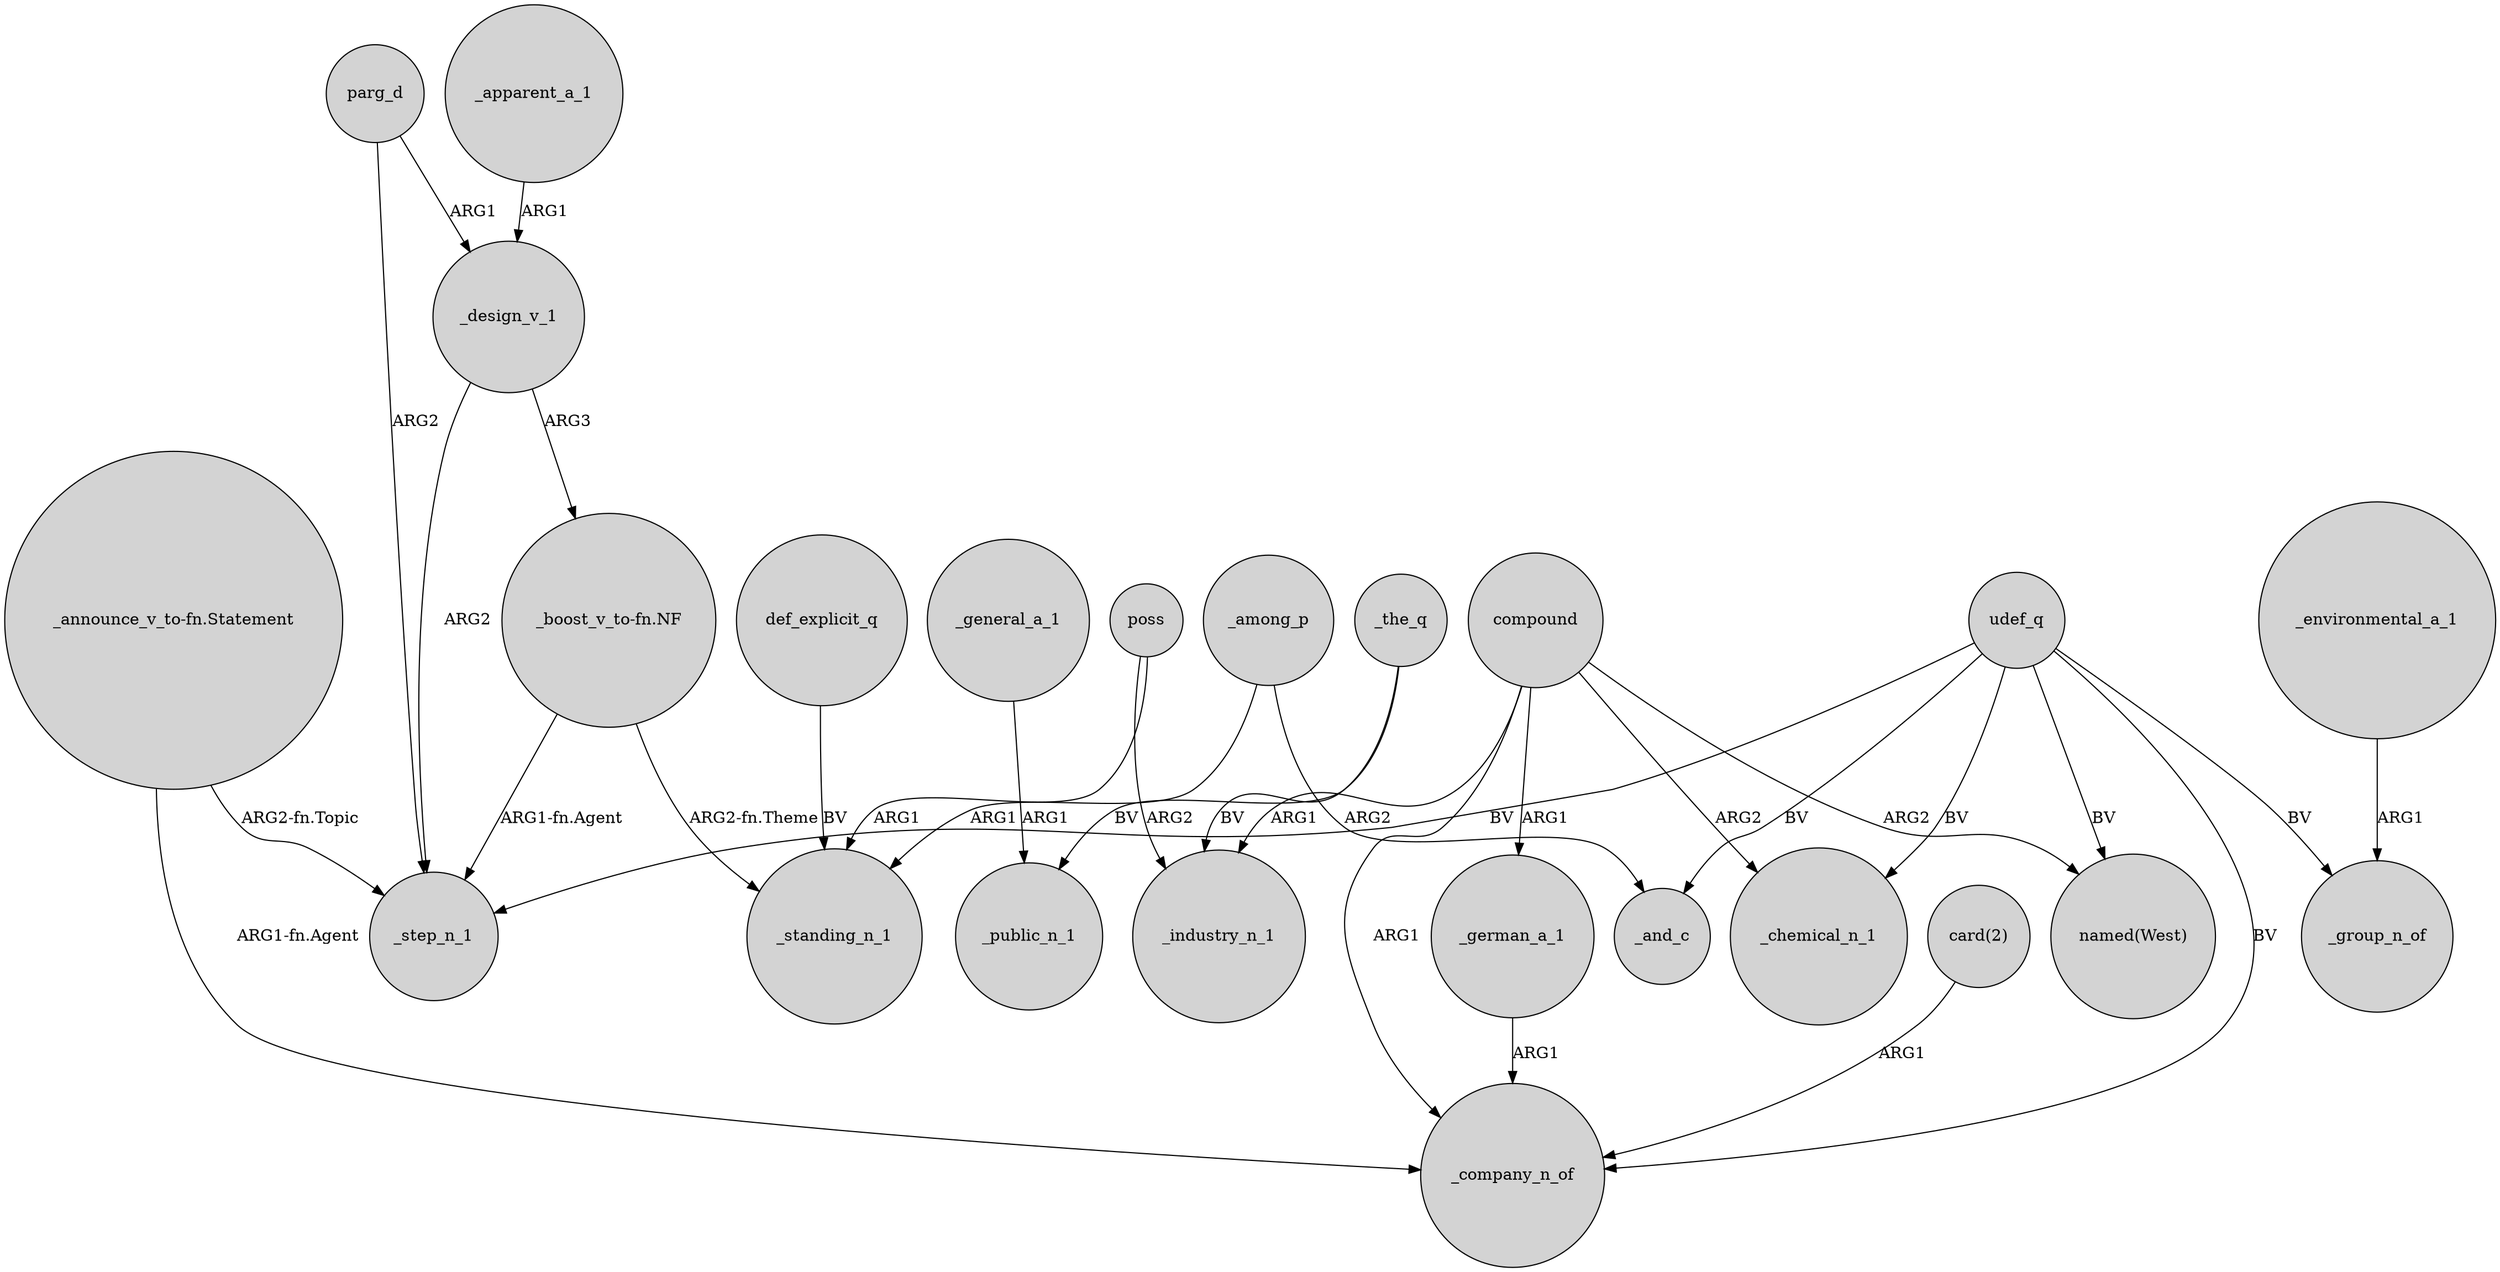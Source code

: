 digraph {
	node [shape=circle style=filled]
	compound -> "named(West)" [label=ARG2]
	"_boost_v_to-fn.NF" -> _step_n_1 [label="ARG1-fn.Agent"]
	"_announce_v_to-fn.Statement" -> _step_n_1 [label="ARG2-fn.Topic"]
	_environmental_a_1 -> _group_n_of [label=ARG1]
	poss -> _industry_n_1 [label=ARG2]
	compound -> _industry_n_1 [label=ARG1]
	_among_p -> _standing_n_1 [label=ARG1]
	_the_q -> _industry_n_1 [label=BV]
	_design_v_1 -> _step_n_1 [label=ARG2]
	compound -> _chemical_n_1 [label=ARG2]
	udef_q -> _step_n_1 [label=BV]
	_design_v_1 -> "_boost_v_to-fn.NF" [label=ARG3]
	compound -> _company_n_of [label=ARG1]
	_the_q -> _public_n_1 [label=BV]
	_apparent_a_1 -> _design_v_1 [label=ARG1]
	parg_d -> _step_n_1 [label=ARG2]
	def_explicit_q -> _standing_n_1 [label=BV]
	udef_q -> "named(West)" [label=BV]
	poss -> _standing_n_1 [label=ARG1]
	_general_a_1 -> _public_n_1 [label=ARG1]
	"_announce_v_to-fn.Statement" -> _company_n_of [label="ARG1-fn.Agent"]
	parg_d -> _design_v_1 [label=ARG1]
	"card(2)" -> _company_n_of [label=ARG1]
	udef_q -> _chemical_n_1 [label=BV]
	udef_q -> _company_n_of [label=BV]
	_german_a_1 -> _company_n_of [label=ARG1]
	udef_q -> _and_c [label=BV]
	udef_q -> _group_n_of [label=BV]
	"_boost_v_to-fn.NF" -> _standing_n_1 [label="ARG2-fn.Theme"]
	_among_p -> _and_c [label=ARG2]
	compound -> _german_a_1 [label=ARG1]
}
